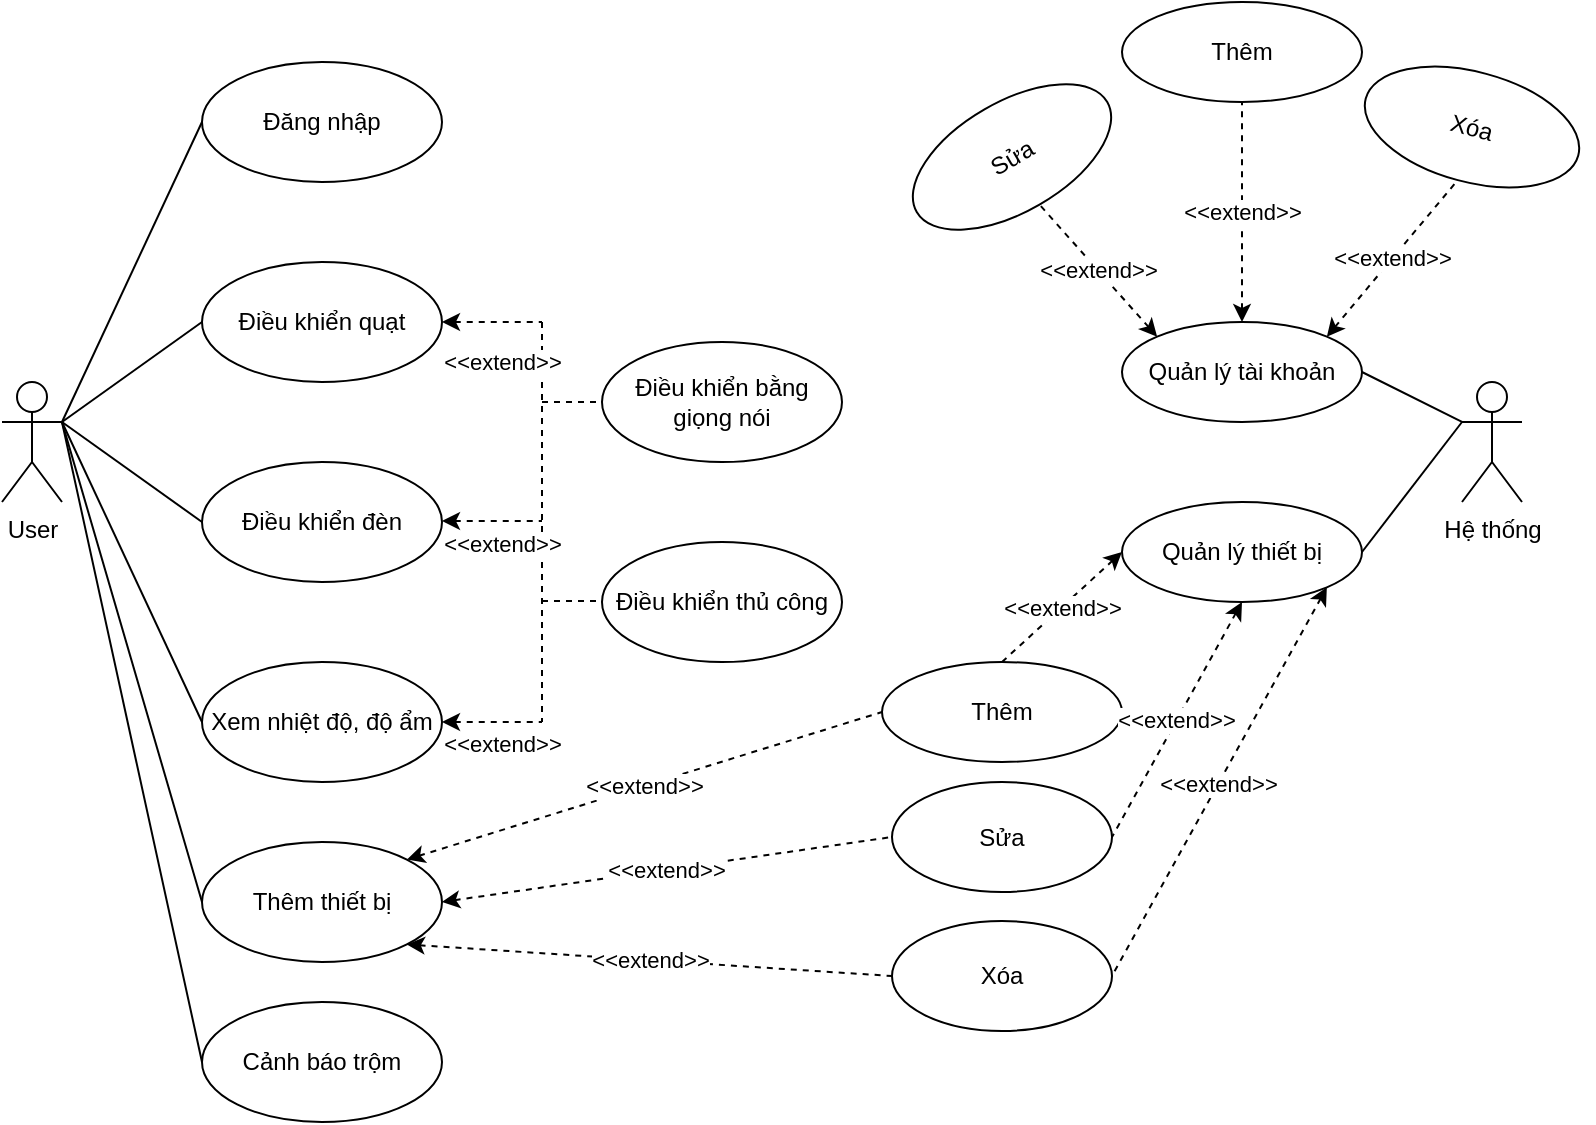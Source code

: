 <mxfile version="21.2.3" type="github">
  <diagram name="Trang-1" id="lN_IyIRkAUU4ODdNHWNN">
    <mxGraphModel dx="1877" dy="541" grid="1" gridSize="10" guides="1" tooltips="1" connect="1" arrows="1" fold="1" page="1" pageScale="1" pageWidth="827" pageHeight="1169" math="0" shadow="0">
      <root>
        <mxCell id="0" />
        <mxCell id="1" parent="0" />
        <mxCell id="zsWxgt50m-GYgeRQenJ4-1" value="Đăng nhập" style="ellipse;whiteSpace=wrap;html=1;" vertex="1" parent="1">
          <mxGeometry x="30" y="100" width="120" height="60" as="geometry" />
        </mxCell>
        <mxCell id="zsWxgt50m-GYgeRQenJ4-2" value="User" style="shape=umlActor;verticalLabelPosition=bottom;verticalAlign=top;html=1;outlineConnect=0;" vertex="1" parent="1">
          <mxGeometry x="-70" y="260" width="30" height="60" as="geometry" />
        </mxCell>
        <mxCell id="zsWxgt50m-GYgeRQenJ4-8" value="Thêm thiết bị" style="ellipse;whiteSpace=wrap;html=1;" vertex="1" parent="1">
          <mxGeometry x="30" y="490" width="120" height="60" as="geometry" />
        </mxCell>
        <mxCell id="zsWxgt50m-GYgeRQenJ4-11" value="Hệ thống" style="shape=umlActor;verticalLabelPosition=bottom;verticalAlign=top;html=1;outlineConnect=0;" vertex="1" parent="1">
          <mxGeometry x="660" y="260" width="30" height="60" as="geometry" />
        </mxCell>
        <mxCell id="zsWxgt50m-GYgeRQenJ4-12" value="Quản lý tài khoản" style="ellipse;whiteSpace=wrap;html=1;" vertex="1" parent="1">
          <mxGeometry x="490" y="230" width="120" height="50" as="geometry" />
        </mxCell>
        <mxCell id="zsWxgt50m-GYgeRQenJ4-17" value="Thêm" style="ellipse;whiteSpace=wrap;html=1;" vertex="1" parent="1">
          <mxGeometry x="490" y="70" width="120" height="50" as="geometry" />
        </mxCell>
        <mxCell id="zsWxgt50m-GYgeRQenJ4-18" value="Sửa" style="ellipse;whiteSpace=wrap;html=1;rotation=-30;" vertex="1" parent="1">
          <mxGeometry x="380" y="120" width="110" height="55" as="geometry" />
        </mxCell>
        <mxCell id="zsWxgt50m-GYgeRQenJ4-19" value="Xóa" style="ellipse;whiteSpace=wrap;html=1;rotation=15;" vertex="1" parent="1">
          <mxGeometry x="610" y="105" width="110" height="55" as="geometry" />
        </mxCell>
        <mxCell id="zsWxgt50m-GYgeRQenJ4-44" value="" style="endArrow=none;html=1;rounded=0;entryX=0;entryY=0.5;entryDx=0;entryDy=0;exitX=1;exitY=0.333;exitDx=0;exitDy=0;exitPerimeter=0;" edge="1" parent="1" source="zsWxgt50m-GYgeRQenJ4-2" target="zsWxgt50m-GYgeRQenJ4-1">
          <mxGeometry width="50" height="50" relative="1" as="geometry">
            <mxPoint x="-30" y="270" as="sourcePoint" />
            <mxPoint x="440" y="300" as="targetPoint" />
          </mxGeometry>
        </mxCell>
        <mxCell id="zsWxgt50m-GYgeRQenJ4-50" value="Xem nhiệt độ, độ ẩm" style="ellipse;whiteSpace=wrap;html=1;" vertex="1" parent="1">
          <mxGeometry x="30" y="400" width="120" height="60" as="geometry" />
        </mxCell>
        <mxCell id="zsWxgt50m-GYgeRQenJ4-51" value="Điều khiển đèn" style="ellipse;whiteSpace=wrap;html=1;" vertex="1" parent="1">
          <mxGeometry x="30" y="300" width="120" height="60" as="geometry" />
        </mxCell>
        <mxCell id="zsWxgt50m-GYgeRQenJ4-52" value="Điều khiển quạt" style="ellipse;whiteSpace=wrap;html=1;" vertex="1" parent="1">
          <mxGeometry x="30" y="200" width="120" height="60" as="geometry" />
        </mxCell>
        <mxCell id="zsWxgt50m-GYgeRQenJ4-57" value="&amp;lt;&amp;lt;extend&amp;gt;&amp;gt;" style="edgeStyle=none;rounded=0;orthogonalLoop=1;jettySize=auto;html=1;entryX=0.5;entryY=1;entryDx=0;entryDy=0;endArrow=none;endFill=0;dashed=1;startArrow=classic;startFill=1;exitX=0.5;exitY=0;exitDx=0;exitDy=0;" edge="1" parent="1" source="zsWxgt50m-GYgeRQenJ4-12" target="zsWxgt50m-GYgeRQenJ4-17">
          <mxGeometry relative="1" as="geometry">
            <mxPoint x="112" y="299" as="sourcePoint" />
            <mxPoint x="170" y="170" as="targetPoint" />
          </mxGeometry>
        </mxCell>
        <mxCell id="zsWxgt50m-GYgeRQenJ4-58" value="&amp;lt;&amp;lt;extend&amp;gt;&amp;gt;" style="edgeStyle=none;rounded=0;orthogonalLoop=1;jettySize=auto;html=1;entryX=0.5;entryY=1;entryDx=0;entryDy=0;endArrow=none;endFill=0;dashed=1;startArrow=classic;startFill=1;exitX=0;exitY=0;exitDx=0;exitDy=0;" edge="1" parent="1" source="zsWxgt50m-GYgeRQenJ4-12" target="zsWxgt50m-GYgeRQenJ4-18">
          <mxGeometry relative="1" as="geometry">
            <mxPoint x="122" y="309" as="sourcePoint" />
            <mxPoint x="180" y="180" as="targetPoint" />
          </mxGeometry>
        </mxCell>
        <mxCell id="zsWxgt50m-GYgeRQenJ4-59" value="&amp;lt;&amp;lt;extend&amp;gt;&amp;gt;" style="edgeStyle=none;rounded=0;orthogonalLoop=1;jettySize=auto;html=1;entryX=0.5;entryY=1;entryDx=0;entryDy=0;endArrow=none;endFill=0;dashed=1;startArrow=classic;startFill=1;exitX=1;exitY=0;exitDx=0;exitDy=0;" edge="1" parent="1" source="zsWxgt50m-GYgeRQenJ4-12" target="zsWxgt50m-GYgeRQenJ4-19">
          <mxGeometry relative="1" as="geometry">
            <mxPoint x="132" y="319" as="sourcePoint" />
            <mxPoint x="190" y="190" as="targetPoint" />
          </mxGeometry>
        </mxCell>
        <mxCell id="zsWxgt50m-GYgeRQenJ4-61" value="" style="endArrow=none;html=1;rounded=0;exitX=1;exitY=0.333;exitDx=0;exitDy=0;exitPerimeter=0;entryX=0;entryY=0.5;entryDx=0;entryDy=0;" edge="1" parent="1" source="zsWxgt50m-GYgeRQenJ4-2" target="zsWxgt50m-GYgeRQenJ4-52">
          <mxGeometry width="50" height="50" relative="1" as="geometry">
            <mxPoint x="290" y="350" as="sourcePoint" />
            <mxPoint x="340" y="300" as="targetPoint" />
          </mxGeometry>
        </mxCell>
        <mxCell id="zsWxgt50m-GYgeRQenJ4-63" value="" style="endArrow=none;html=1;rounded=0;exitX=1;exitY=0.333;exitDx=0;exitDy=0;exitPerimeter=0;entryX=0;entryY=0.5;entryDx=0;entryDy=0;" edge="1" parent="1" source="zsWxgt50m-GYgeRQenJ4-2" target="zsWxgt50m-GYgeRQenJ4-51">
          <mxGeometry width="50" height="50" relative="1" as="geometry">
            <mxPoint x="-30" y="290" as="sourcePoint" />
            <mxPoint x="-10" y="310" as="targetPoint" />
          </mxGeometry>
        </mxCell>
        <mxCell id="zsWxgt50m-GYgeRQenJ4-64" value="" style="endArrow=none;html=1;rounded=0;exitX=1;exitY=0.333;exitDx=0;exitDy=0;exitPerimeter=0;entryX=0;entryY=0.5;entryDx=0;entryDy=0;" edge="1" parent="1" source="zsWxgt50m-GYgeRQenJ4-2" target="zsWxgt50m-GYgeRQenJ4-50">
          <mxGeometry width="50" height="50" relative="1" as="geometry">
            <mxPoint x="-20" y="300" as="sourcePoint" />
            <mxPoint x="50" y="250" as="targetPoint" />
          </mxGeometry>
        </mxCell>
        <mxCell id="zsWxgt50m-GYgeRQenJ4-65" value="" style="endArrow=none;html=1;rounded=0;exitX=1;exitY=0.333;exitDx=0;exitDy=0;exitPerimeter=0;entryX=0;entryY=0.5;entryDx=0;entryDy=0;" edge="1" parent="1" source="zsWxgt50m-GYgeRQenJ4-2" target="zsWxgt50m-GYgeRQenJ4-8">
          <mxGeometry width="50" height="50" relative="1" as="geometry">
            <mxPoint x="-10" y="310" as="sourcePoint" />
            <mxPoint x="60" y="260" as="targetPoint" />
          </mxGeometry>
        </mxCell>
        <mxCell id="zsWxgt50m-GYgeRQenJ4-66" value="Điều khiển bằng giọng nói" style="ellipse;whiteSpace=wrap;html=1;" vertex="1" parent="1">
          <mxGeometry x="230" y="240" width="120" height="60" as="geometry" />
        </mxCell>
        <mxCell id="zsWxgt50m-GYgeRQenJ4-67" value="Điều khiển thủ công" style="ellipse;whiteSpace=wrap;html=1;" vertex="1" parent="1">
          <mxGeometry x="230" y="340" width="120" height="60" as="geometry" />
        </mxCell>
        <mxCell id="zsWxgt50m-GYgeRQenJ4-72" value="" style="endArrow=none;dashed=1;html=1;strokeWidth=1;rounded=0;entryX=0;entryY=0.5;entryDx=0;entryDy=0;" edge="1" parent="1" target="zsWxgt50m-GYgeRQenJ4-66">
          <mxGeometry width="50" height="50" relative="1" as="geometry">
            <mxPoint x="200" y="270" as="sourcePoint" />
            <mxPoint x="340" y="300" as="targetPoint" />
          </mxGeometry>
        </mxCell>
        <mxCell id="zsWxgt50m-GYgeRQenJ4-73" value="" style="endArrow=none;dashed=1;html=1;strokeWidth=1;rounded=0;entryX=0;entryY=0.5;entryDx=0;entryDy=0;" edge="1" parent="1">
          <mxGeometry width="50" height="50" relative="1" as="geometry">
            <mxPoint x="200" y="369.5" as="sourcePoint" />
            <mxPoint x="230" y="369.5" as="targetPoint" />
          </mxGeometry>
        </mxCell>
        <mxCell id="zsWxgt50m-GYgeRQenJ4-74" value="" style="endArrow=none;dashed=1;html=1;strokeWidth=1;rounded=0;" edge="1" parent="1">
          <mxGeometry width="50" height="50" relative="1" as="geometry">
            <mxPoint x="200" y="230" as="sourcePoint" />
            <mxPoint x="200" y="430" as="targetPoint" />
          </mxGeometry>
        </mxCell>
        <mxCell id="zsWxgt50m-GYgeRQenJ4-75" value="&amp;lt;&amp;lt;extend&amp;gt;&amp;gt;" style="edgeStyle=none;rounded=0;orthogonalLoop=1;jettySize=auto;html=1;endArrow=none;endFill=0;dashed=1;startArrow=classic;startFill=1;exitX=1;exitY=0.5;exitDx=0;exitDy=0;" edge="1" parent="1" source="zsWxgt50m-GYgeRQenJ4-52">
          <mxGeometry x="0.2" y="-20" relative="1" as="geometry">
            <mxPoint x="350" y="350" as="sourcePoint" />
            <mxPoint x="200" y="230" as="targetPoint" />
            <mxPoint as="offset" />
          </mxGeometry>
        </mxCell>
        <mxCell id="zsWxgt50m-GYgeRQenJ4-78" value="&amp;lt;&amp;lt;extend&amp;gt;&amp;gt;" style="edgeStyle=none;rounded=0;orthogonalLoop=1;jettySize=auto;html=1;endArrow=none;endFill=0;dashed=1;startArrow=classic;startFill=1;exitX=1;exitY=0.5;exitDx=0;exitDy=0;" edge="1" parent="1">
          <mxGeometry x="0.2" y="-10" relative="1" as="geometry">
            <mxPoint x="150" y="329.5" as="sourcePoint" />
            <mxPoint x="200" y="329.5" as="targetPoint" />
            <mxPoint y="1" as="offset" />
          </mxGeometry>
        </mxCell>
        <mxCell id="zsWxgt50m-GYgeRQenJ4-79" value="&amp;lt;&amp;lt;extend&amp;gt;&amp;gt;" style="edgeStyle=none;rounded=0;orthogonalLoop=1;jettySize=auto;html=1;endArrow=none;endFill=0;dashed=1;startArrow=classic;startFill=1;exitX=1;exitY=0.5;exitDx=0;exitDy=0;" edge="1" parent="1">
          <mxGeometry x="0.2" y="-10" relative="1" as="geometry">
            <mxPoint x="150" y="430" as="sourcePoint" />
            <mxPoint x="200" y="430" as="targetPoint" />
            <mxPoint y="1" as="offset" />
          </mxGeometry>
        </mxCell>
        <mxCell id="zsWxgt50m-GYgeRQenJ4-80" value="Quản lý thiết bị" style="ellipse;whiteSpace=wrap;html=1;" vertex="1" parent="1">
          <mxGeometry x="490" y="320" width="120" height="50" as="geometry" />
        </mxCell>
        <mxCell id="zsWxgt50m-GYgeRQenJ4-81" value="Thêm" style="ellipse;whiteSpace=wrap;html=1;" vertex="1" parent="1">
          <mxGeometry x="370" y="400" width="120" height="50" as="geometry" />
        </mxCell>
        <mxCell id="zsWxgt50m-GYgeRQenJ4-82" value="Sửa" style="ellipse;whiteSpace=wrap;html=1;rotation=0;" vertex="1" parent="1">
          <mxGeometry x="375" y="460" width="110" height="55" as="geometry" />
        </mxCell>
        <mxCell id="zsWxgt50m-GYgeRQenJ4-83" value="Xóa" style="ellipse;whiteSpace=wrap;html=1;rotation=0;" vertex="1" parent="1">
          <mxGeometry x="375" y="529.5" width="110" height="55" as="geometry" />
        </mxCell>
        <mxCell id="zsWxgt50m-GYgeRQenJ4-84" value="&amp;lt;&amp;lt;extend&amp;gt;&amp;gt;" style="edgeStyle=none;rounded=0;orthogonalLoop=1;jettySize=auto;html=1;entryX=0;entryY=0.5;entryDx=0;entryDy=0;endArrow=none;endFill=0;dashed=1;startArrow=classic;startFill=1;exitX=1;exitY=0;exitDx=0;exitDy=0;" edge="1" parent="1" source="zsWxgt50m-GYgeRQenJ4-8" target="zsWxgt50m-GYgeRQenJ4-81">
          <mxGeometry relative="1" as="geometry">
            <mxPoint x="380" y="350" as="sourcePoint" />
            <mxPoint x="300" y="310" as="targetPoint" />
          </mxGeometry>
        </mxCell>
        <mxCell id="zsWxgt50m-GYgeRQenJ4-87" value="&amp;lt;&amp;lt;extend&amp;gt;&amp;gt;" style="edgeStyle=none;rounded=0;orthogonalLoop=1;jettySize=auto;html=1;entryX=0;entryY=0.5;entryDx=0;entryDy=0;endArrow=none;endFill=0;dashed=1;startArrow=classic;startFill=1;exitX=1;exitY=0.5;exitDx=0;exitDy=0;" edge="1" parent="1" source="zsWxgt50m-GYgeRQenJ4-8" target="zsWxgt50m-GYgeRQenJ4-82">
          <mxGeometry relative="1" as="geometry">
            <mxPoint x="142" y="509" as="sourcePoint" />
            <mxPoint x="380" y="435" as="targetPoint" />
          </mxGeometry>
        </mxCell>
        <mxCell id="zsWxgt50m-GYgeRQenJ4-89" value="&amp;lt;&amp;lt;extend&amp;gt;&amp;gt;" style="edgeStyle=none;rounded=0;orthogonalLoop=1;jettySize=auto;html=1;entryX=0;entryY=0.5;entryDx=0;entryDy=0;endArrow=none;endFill=0;dashed=1;startArrow=classic;startFill=1;exitX=1;exitY=1;exitDx=0;exitDy=0;" edge="1" parent="1" source="zsWxgt50m-GYgeRQenJ4-8" target="zsWxgt50m-GYgeRQenJ4-83">
          <mxGeometry relative="1" as="geometry">
            <mxPoint x="152" y="519" as="sourcePoint" />
            <mxPoint x="390" y="445" as="targetPoint" />
          </mxGeometry>
        </mxCell>
        <mxCell id="zsWxgt50m-GYgeRQenJ4-90" value="&amp;lt;&amp;lt;extend&amp;gt;&amp;gt;" style="edgeStyle=none;rounded=0;orthogonalLoop=1;jettySize=auto;html=1;entryX=0.5;entryY=0;entryDx=0;entryDy=0;endArrow=none;endFill=0;dashed=1;startArrow=classic;startFill=1;exitX=0;exitY=0.5;exitDx=0;exitDy=0;" edge="1" parent="1" source="zsWxgt50m-GYgeRQenJ4-80" target="zsWxgt50m-GYgeRQenJ4-81">
          <mxGeometry x="0.007" relative="1" as="geometry">
            <mxPoint x="380" y="350" as="sourcePoint" />
            <mxPoint x="300" y="310" as="targetPoint" />
            <mxPoint as="offset" />
          </mxGeometry>
        </mxCell>
        <mxCell id="zsWxgt50m-GYgeRQenJ4-92" value="&amp;lt;&amp;lt;extend&amp;gt;&amp;gt;" style="edgeStyle=none;rounded=0;orthogonalLoop=1;jettySize=auto;html=1;entryX=1;entryY=0.5;entryDx=0;entryDy=0;endArrow=none;endFill=0;dashed=1;startArrow=classic;startFill=1;exitX=0.5;exitY=1;exitDx=0;exitDy=0;" edge="1" parent="1" source="zsWxgt50m-GYgeRQenJ4-80" target="zsWxgt50m-GYgeRQenJ4-82">
          <mxGeometry x="0.007" relative="1" as="geometry">
            <mxPoint x="500" y="355" as="sourcePoint" />
            <mxPoint x="440" y="410" as="targetPoint" />
            <mxPoint as="offset" />
          </mxGeometry>
        </mxCell>
        <mxCell id="zsWxgt50m-GYgeRQenJ4-93" value="&amp;lt;&amp;lt;extend&amp;gt;&amp;gt;" style="edgeStyle=none;rounded=0;orthogonalLoop=1;jettySize=auto;html=1;entryX=1;entryY=0.5;entryDx=0;entryDy=0;endArrow=none;endFill=0;dashed=1;startArrow=classic;startFill=1;exitX=1;exitY=1;exitDx=0;exitDy=0;" edge="1" parent="1" source="zsWxgt50m-GYgeRQenJ4-80" target="zsWxgt50m-GYgeRQenJ4-83">
          <mxGeometry x="0.007" relative="1" as="geometry">
            <mxPoint x="510" y="365" as="sourcePoint" />
            <mxPoint x="450" y="420" as="targetPoint" />
            <mxPoint as="offset" />
          </mxGeometry>
        </mxCell>
        <mxCell id="zsWxgt50m-GYgeRQenJ4-94" value="" style="endArrow=none;html=1;rounded=0;entryX=0;entryY=0.333;entryDx=0;entryDy=0;entryPerimeter=0;exitX=1;exitY=0.5;exitDx=0;exitDy=0;" edge="1" parent="1" source="zsWxgt50m-GYgeRQenJ4-12" target="zsWxgt50m-GYgeRQenJ4-11">
          <mxGeometry width="50" height="50" relative="1" as="geometry">
            <mxPoint x="310" y="350" as="sourcePoint" />
            <mxPoint x="360" y="300" as="targetPoint" />
          </mxGeometry>
        </mxCell>
        <mxCell id="zsWxgt50m-GYgeRQenJ4-95" value="" style="endArrow=none;html=1;rounded=0;entryX=1;entryY=0.5;entryDx=0;entryDy=0;" edge="1" parent="1" target="zsWxgt50m-GYgeRQenJ4-80">
          <mxGeometry width="50" height="50" relative="1" as="geometry">
            <mxPoint x="660" y="280" as="sourcePoint" />
            <mxPoint x="670" y="290" as="targetPoint" />
          </mxGeometry>
        </mxCell>
        <mxCell id="zsWxgt50m-GYgeRQenJ4-96" value="Cảnh báo trộm" style="ellipse;whiteSpace=wrap;html=1;" vertex="1" parent="1">
          <mxGeometry x="30" y="570" width="120" height="60" as="geometry" />
        </mxCell>
        <mxCell id="zsWxgt50m-GYgeRQenJ4-97" value="" style="endArrow=none;html=1;rounded=0;entryX=0;entryY=0.5;entryDx=0;entryDy=0;exitX=1;exitY=0.333;exitDx=0;exitDy=0;exitPerimeter=0;" edge="1" parent="1" source="zsWxgt50m-GYgeRQenJ4-2" target="zsWxgt50m-GYgeRQenJ4-96">
          <mxGeometry width="50" height="50" relative="1" as="geometry">
            <mxPoint x="310" y="380" as="sourcePoint" />
            <mxPoint x="360" y="330" as="targetPoint" />
          </mxGeometry>
        </mxCell>
      </root>
    </mxGraphModel>
  </diagram>
</mxfile>
